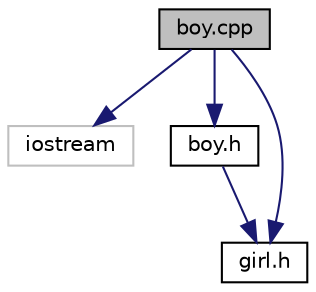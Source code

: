 digraph "boy.cpp"
{
  edge [fontname="Helvetica",fontsize="10",labelfontname="Helvetica",labelfontsize="10"];
  node [fontname="Helvetica",fontsize="10",shape=record];
  Node1 [label="boy.cpp",height=0.2,width=0.4,color="black", fillcolor="grey75", style="filled", fontcolor="black"];
  Node1 -> Node2 [color="midnightblue",fontsize="10",style="solid",fontname="Helvetica"];
  Node2 [label="iostream",height=0.2,width=0.4,color="grey75", fillcolor="white", style="filled"];
  Node1 -> Node3 [color="midnightblue",fontsize="10",style="solid",fontname="Helvetica"];
  Node3 [label="boy.h",height=0.2,width=0.4,color="black", fillcolor="white", style="filled",URL="$boy_8h.html"];
  Node3 -> Node4 [color="midnightblue",fontsize="10",style="solid",fontname="Helvetica"];
  Node4 [label="girl.h",height=0.2,width=0.4,color="black", fillcolor="white", style="filled",URL="$girl_8h.html"];
  Node1 -> Node4 [color="midnightblue",fontsize="10",style="solid",fontname="Helvetica"];
}

